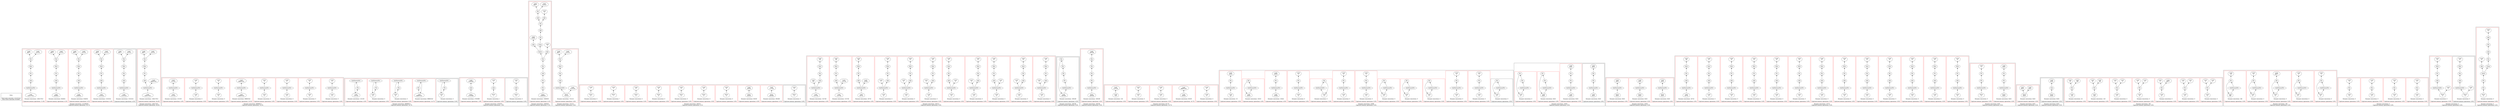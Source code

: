 strict digraph {
rankdir=BT
subgraph {
Stats [shape=plaintext]
cluster=true
label="Total loads executed: 522107415\nTotal stores executed: 8318607"
}
subgraph {
subgraph {
"0_0_366" [label="Phi"]
"0_0_360" [label="Load\n48477"]
"0_0_366" -> "0_0_360"
"0_0_401" [label="Add"]
"0_0_400" [label="Phi"]
"0_0_401" -> "0_0_400"
"0_0_402" [label="GetElementPtr"]
"0_0_402" -> "0_0_401"
{
rank=min
"0_0_403" [label="Load\n1555554"]
}
"0_0_403" -> "0_0_402"
"0_0_370" [label="SExt"]
"0_0_400" -> "0_0_370"
"0_0_523" [label="Load\n222222"]
"0_0_366" -> "0_0_523"
"0_0_370" -> "0_0_366"
cluster=true
label="Dynamic executions: 1555554\n\nCaptured memory operations: 0.3%"
}
subgraph {
{
rank=min
"0_1_405" [label="Load\n1555554"]
}
"0_1_404" [label="GetElementPtr"]
"0_1_405" -> "0_1_404"
"0_1_401" [label="Add"]
"0_1_404" -> "0_1_401"
"0_1_366" [label="Phi"]
"0_1_360" [label="Load\n48477"]
"0_1_366" -> "0_1_360"
"0_1_400" [label="Phi"]
"0_1_401" -> "0_1_400"
"0_1_370" [label="SExt"]
"0_1_400" -> "0_1_370"
"0_1_523" [label="Load\n222222"]
"0_1_366" -> "0_1_523"
"0_1_370" -> "0_1_366"
cluster=true
label="Dynamic executions: 1555554\n\nCaptured memory operations: 0.3%"
color=red
}
subgraph {
"0_2_366" [label="Phi"]
"0_2_360" [label="Load\n48477"]
"0_2_366" -> "0_2_360"
"0_2_418" [label="GetElementPtr"]
"0_2_417" [label="Add"]
"0_2_418" -> "0_2_417"
"0_2_414" [label="Phi"]
"0_2_417" -> "0_2_414"
"0_2_370" [label="SExt"]
"0_2_414" -> "0_2_370"
{
rank=min
"0_2_419" [label="Load\n834834"]
}
"0_2_419" -> "0_2_418"
"0_2_523" [label="Load\n222222"]
"0_2_366" -> "0_2_523"
"0_2_370" -> "0_2_366"
cluster=true
label="Dynamic executions: 834834\n\nCaptured memory operations: 0.2%"
color=red
}
subgraph {
"0_3_366" [label="Phi"]
"0_3_360" [label="Load\n48477"]
"0_3_366" -> "0_3_360"
"0_3_420" [label="GetElementPtr"]
"0_3_417" [label="Add"]
"0_3_420" -> "0_3_417"
"0_3_414" [label="Phi"]
"0_3_417" -> "0_3_414"
"0_3_370" [label="SExt"]
"0_3_414" -> "0_3_370"
{
rank=min
"0_3_421" [label="Load\n834834"]
}
"0_3_421" -> "0_3_420"
"0_3_523" [label="Load\n222222"]
"0_3_366" -> "0_3_523"
"0_3_370" -> "0_3_366"
cluster=true
label="Dynamic executions: 834834\n\nCaptured memory operations: 0.2%"
color=red
}
subgraph {
"0_4_460" [label="Add"]
"0_4_457" [label="Phi"]
"0_4_460" -> "0_4_457"
{
rank=min
"0_4_464" [label="Load\n146527621"]
}
"0_4_463" [label="GetElementPtr"]
"0_4_464" -> "0_4_463"
"0_4_366" [label="Phi"]
"0_4_360" [label="Load\n48477"]
"0_4_366" -> "0_4_360"
"0_4_463" -> "0_4_460"
"0_4_523" [label="Load\n222222"]
"0_4_366" -> "0_4_523"
"0_4_370" [label="SExt"]
"0_4_457" -> "0_4_370"
"0_4_370" -> "0_4_366"
cluster=true
label="Dynamic executions: 146527621\n\nCaptured memory operations: 27.6%"
color=red
}
cluster=true
label="Dynamic executions: 151308397\nCaptured memory operations: 28.7%"
}
subgraph {
subgraph {
"1_0_460" [label="Add"]
"1_0_457" [label="Phi"]
"1_0_460" -> "1_0_457"
"1_0_461" [label="GetElementPtr"]
"1_0_455" [label="Load\n88863542"]
"1_0_461" -> "1_0_455"
"1_0_366" [label="Phi"]
"1_0_360" [label="Load\n48477"]
"1_0_366" -> "1_0_360"
{
rank=min
"1_0_462" [label="Load\n146527621"]
}
"1_0_462" -> "1_0_461"
"1_0_461" -> "1_0_460"
"1_0_523" [label="Load\n222222"]
"1_0_366" -> "1_0_523"
"1_0_370" [label="SExt"]
"1_0_457" -> "1_0_370"
"1_0_370" -> "1_0_366"
cluster=true
label="Dynamic executions: 146527621\n\nCaptured memory operations: 44.4%"
color=red
}
cluster=true
label="Dynamic executions: 146527621\nCaptured memory operations: 44.4%"
}
subgraph {
subgraph {
"2_0_131" [label="GetElementPtr"]
"2_0_130" [label="Load\n0"]
"2_0_131" -> "2_0_130"
{
rank=min
"2_0_132" [label="Load\n0"]
}
"2_0_132" -> "2_0_131"
cluster=true
label="Dynamic executions: 0\n\nCaptured memory operations: 0.0%"
color=red
}
subgraph {
{
rank=min
"2_1_207" [label="Load\n0"]
}
"2_1_206" [label="GetElementPtr"]
"2_1_207" -> "2_1_206"
"2_1_198" [label="Load\n0"]
"2_1_206" -> "2_1_198"
cluster=true
label="Dynamic executions: 0\n\nCaptured memory operations: 0.0%"
color=red
}
subgraph {
{
rank=min
"2_2_238" [label="Load\n0"]
}
"2_2_237" [label="GetElementPtr"]
"2_2_238" -> "2_2_237"
"2_2_231" [label="Load\n0"]
"2_2_237" -> "2_2_231"
cluster=true
label="Dynamic executions: 0\n\nCaptured memory operations: 0.0%"
color=red
}
subgraph {
"2_3_267" [label="GetElementPtr"]
"2_3_259" [label="Load\n0"]
"2_3_267" -> "2_3_259"
{
rank=min
"2_3_268" [label="Load\n0"]
}
"2_3_268" -> "2_3_267"
cluster=true
label="Dynamic executions: 0\n\nCaptured memory operations: 0.0%"
color=red
}
subgraph {
"2_4_454" [label="GetElementPtr"]
"2_4_453" [label="Load\n88863542"]
"2_4_454" -> "2_4_453"
{
rank=min
"2_4_455" [label="Load\n88863542"]
}
"2_4_455" -> "2_4_454"
cluster=true
label="Dynamic executions: 88863542\n\nCaptured memory operations: 33.5%"
color=red
}
subgraph {
{
rank=min
"2_5_810" [label="Load\n0"]
}
"2_5_809" [label="GetElementPtr"]
"2_5_810" -> "2_5_809"
"2_5_808" [label="Load\n0"]
"2_5_809" -> "2_5_808"
cluster=true
label="Dynamic executions: 0\n\nCaptured memory operations: 0.0%"
color=red
}
subgraph {
"2_6_873" [label="GetElementPtr"]
"2_6_872" [label="Load\n0"]
"2_6_873" -> "2_6_872"
{
rank=min
"2_6_874" [label="Load\n0"]
}
"2_6_874" -> "2_6_873"
cluster=true
label="Dynamic executions: 0\n\nCaptured memory operations: 0.0%"
color=red
}
subgraph {
"2_7_1034" [label="GetElementPtr"]
"2_7_1033" [label="Load\n123130"]
"2_7_1034" -> "2_7_1033"
{
rank=min
"2_7_1035" [label="Load\n123130"]
}
"2_7_1035" -> "2_7_1034"
cluster=true
label="Dynamic executions: 123130\n\nCaptured memory operations: 0.0%"
color=red
}
cluster=true
label="Dynamic executions: 88986672\nCaptured memory operations: 33.5%"
}
subgraph {
subgraph {
"3_0_129" [label="Phi"]
"3_0_148" [label="GetElementPtr"]
"3_0_129" -> "3_0_148"
{
rank=min
"3_0_130" [label="Load\n0"]
}
"3_0_148" -> "3_0_130"
"3_0_130" -> "3_0_129"
cluster=true
label="Dynamic executions: 0\n\nCaptured memory operations: 0.0%"
}
subgraph {
{
rank=min
"3_1_453" [label="Load\n88863542"]
}
"3_1_452" [label="Phi"]
"3_1_453" -> "3_1_452"
"3_1_471" [label="GetElementPtr"]
"3_1_471" -> "3_1_453"
"3_1_452" -> "3_1_471"
cluster=true
label="Dynamic executions: 88863542\n\nCaptured memory operations: 16.7%"
color=red
}
subgraph {
"3_2_826" [label="GetElementPtr"]
{
rank=min
"3_2_808" [label="Load\n0"]
}
"3_2_826" -> "3_2_808"
"3_2_807" [label="Phi"]
"3_2_807" -> "3_2_826"
"3_2_808" -> "3_2_807"
cluster=true
label="Dynamic executions: 0\n\nCaptured memory operations: 0.0%"
color=red
}
subgraph {
"3_3_871" [label="Phi"]
"3_3_890" [label="GetElementPtr"]
"3_3_871" -> "3_3_890"
{
rank=min
"3_3_872" [label="Load\n0"]
}
"3_3_872" -> "3_3_871"
"3_3_890" -> "3_3_872"
cluster=true
label="Dynamic executions: 0\n\nCaptured memory operations: 0.0%"
color=red
}
subgraph {
"3_4_1032" [label="Phi"]
"3_4_1051" [label="GetElementPtr"]
"3_4_1032" -> "3_4_1051"
{
rank=min
"3_4_1033" [label="Load\n123130"]
}
"3_4_1033" -> "3_4_1032"
"3_4_1051" -> "3_4_1033"
cluster=true
label="Dynamic executions: 123130\n\nCaptured memory operations: 0.0%"
color=red
}
cluster=true
label="Dynamic executions: 88986672\nCaptured memory operations: 16.7%"
}
subgraph {
subgraph {
{
rank=min
"4_0_33" [label="Store\n0"]
}
"4_0_32" [label="Add"]
"4_0_33" -> "4_0_32"
"4_0_25" [label="Load\n0"]
"4_0_32" -> "4_0_25"
cluster=true
label="Dynamic executions: 0\n\nCaptured memory operations: 0.0%"
}
subgraph {
{
rank=min
"4_1_559" [label="Store\n1"]
}
"4_1_558" [label="Add"]
"4_1_559" -> "4_1_558"
"4_1_557" [label="Load\n1"]
"4_1_558" -> "4_1_557"
cluster=true
label="Dynamic executions: 1\n\nCaptured memory operations: 0.0%"
color=red
}
subgraph {
{
rank=min
"4_2_578" [label="Store\n4782969"]
}
"4_2_577" [label="Add"]
"4_2_578" -> "4_2_577"
"4_2_570" [label="Load\n5380840"]
"4_2_577" -> "4_2_570"
cluster=true
label="Dynamic executions: 4782969\n\nCaptured memory operations: 1.9%"
color=red
}
cluster=true
label="Dynamic executions: 4782970\nCaptured memory operations: 1.9%"
}
subgraph {
subgraph {
"5_0_518" [label="Phi"]
"5_0_516" [label="Add"]
"5_0_518" -> "5_0_516"
"5_0_519" [label="Phi"]
"5_0_515" [label="Select"]
"5_0_519" -> "5_0_515"
"5_0_514" [label="Add"]
"5_0_515" -> "5_0_514"
"5_0_366" [label="Phi"]
"5_0_360" [label="Load\n48477"]
"5_0_366" -> "5_0_360"
"5_0_373" [label="ICmp"]
"5_0_369" [label="Phi"]
"5_0_373" -> "5_0_369"
"5_0_359" [label="Phi"]
"5_0_528" [label="Add"]
"5_0_359" -> "5_0_528"
"5_0_485" [label="Add"]
"5_0_519" -> "5_0_485"
"5_0_368" [label="Phi"]
"5_0_368" -> "5_0_359"
"5_0_526" [label="Phi"]
"5_0_528" -> "5_0_526"
{
rank=min
"5_0_394" [label="Store\n1060059"]
}
"5_0_394" -> "5_0_368"
"5_0_526" -> "5_0_519"
"5_0_483" [label="Add"]
"5_0_482" [label="Load\n0"]
"5_0_483" -> "5_0_482"
"5_0_516" -> "5_0_366"
"5_0_522" [label="Add"]
"5_0_369" -> "5_0_522"
"5_0_515" -> "5_0_373"
"5_0_518" -> "5_0_483"
"5_0_523" [label="Load\n222222"]
"5_0_366" -> "5_0_523"
"5_0_522" -> "5_0_518"
"5_0_513" [label="Load\n42042"]
"5_0_514" -> "5_0_513"
"5_0_484" [label="Load\n0"]
"5_0_485" -> "5_0_484"
cluster=true
label="Dynamic executions: 1060059\n\nCaptured memory operations: 0.2%"
color=red
}
cluster=true
label="Dynamic executions: 1060059\nCaptured memory operations: 0.2%"
}
subgraph {
subgraph {
{
rank=min
"6_0_408" [label="Store\n725152"]
}
"6_0_402" [label="GetElementPtr"]
"6_0_408" -> "6_0_402"
"6_0_405" [label="Load\n1555554"]
"6_0_408" -> "6_0_405"
"6_0_366" [label="Phi"]
"6_0_360" [label="Load\n48477"]
"6_0_366" -> "6_0_360"
"6_0_401" [label="Add"]
"6_0_400" [label="Phi"]
"6_0_401" -> "6_0_400"
"6_0_402" -> "6_0_401"
"6_0_370" [label="SExt"]
"6_0_400" -> "6_0_370"
"6_0_523" [label="Load\n222222"]
"6_0_366" -> "6_0_523"
"6_0_370" -> "6_0_366"
cluster=true
label="Dynamic executions: 725152\n\nCaptured memory operations: 0.4%"
color=red
}
cluster=true
label="Dynamic executions: 725152\nCaptured memory operations: 0.4%"
}
subgraph {
subgraph {
{
rank=min
"7_0_340" [label="Store\n0"]
}
"7_0_327" [label="Load\n0"]
"7_0_340" -> "7_0_327"
cluster=true
label="Dynamic executions: 0\n\nCaptured memory operations: 0.0%"
}
subgraph {
{
rank=min
"7_1_388" [label="Store\n495495"]
}
"7_1_375" [label="Load\n173745"]
"7_1_388" -> "7_1_375"
cluster=true
label="Dynamic executions: 495495\n\nCaptured memory operations: 0.1%"
color=red
}
subgraph {
{
rank=min
"7_2_474" [label="Store\n65029"]
}
"7_2_473" [label="Load\n65029"]
"7_2_474" -> "7_2_473"
cluster=true
label="Dynamic executions: 65029\n\nCaptured memory operations: 0.0%"
color=red
}
subgraph {
{
rank=min
"7_3_667" [label="Store\n0"]
}
"7_3_648" [label="Load\n0"]
"7_3_667" -> "7_3_648"
cluster=true
label="Dynamic executions: 0\n\nCaptured memory operations: 0.0%"
color=red
}
subgraph {
{
rank=min
"7_4_673" [label="Store\n0"]
}
"7_4_648" [label="Load\n0"]
"7_4_673" -> "7_4_648"
cluster=true
label="Dynamic executions: 0\n\nCaptured memory operations: 0.0%"
color=red
}
subgraph {
{
rank=min
"7_5_726" [label="Store\n0"]
}
"7_5_688" [label="Load\n0"]
"7_5_726" -> "7_5_688"
cluster=true
label="Dynamic executions: 0\n\nCaptured memory operations: 0.0%"
color=red
}
subgraph {
{
rank=min
"7_6_793" [label="Store\n0"]
}
"7_6_791" [label="Load\n0"]
"7_6_793" -> "7_6_791"
cluster=true
label="Dynamic executions: 0\n\nCaptured memory operations: 0.0%"
color=red
}
subgraph {
{
rank=min
"7_7_952" [label="Store\n0"]
}
"7_7_946" [label="Load\n0"]
"7_7_952" -> "7_7_946"
cluster=true
label="Dynamic executions: 0\n\nCaptured memory operations: 0.0%"
color=red
}
subgraph {
{
rank=min
"7_8_982" [label="Store\n7"]
}
"7_8_963" [label="Load\n1"]
"7_8_982" -> "7_8_963"
cluster=true
label="Dynamic executions: 7\n\nCaptured memory operations: 0.0%"
color=red
}
subgraph {
{
rank=min
"7_9_988" [label="Store\n0"]
}
"7_9_963" [label="Load\n1"]
"7_9_988" -> "7_9_963"
cluster=true
label="Dynamic executions: 0\n\nCaptured memory operations: 0.0%"
color=red
}
cluster=true
label="Dynamic executions: 560531\nCaptured memory operations: 0.1%"
}
subgraph {
subgraph {
"8_0_138" [label="GetElementPtr"]
"8_0_132" [label="Load\n0"]
"8_0_138" -> "8_0_132"
"8_0_134" [label="Phi"]
"8_0_127" [label="SExt"]
"8_0_134" -> "8_0_127"
"8_0_137" [label="Add"]
"8_0_137" -> "8_0_134"
"8_0_138" -> "8_0_137"
{
rank=min
"8_0_139" [label="Load\n0"]
}
"8_0_139" -> "8_0_138"
"8_0_126" [label="Load\n0"]
"8_0_127" -> "8_0_126"
cluster=true
label="Dynamic executions: 0\n\nCaptured memory operations: 0.0%"
color=red
}
subgraph {
"8_1_295" [label="SExt"]
"8_1_294" [label="Load\n0"]
"8_1_295" -> "8_1_294"
"8_1_308" [label="GetElementPtr"]
"8_1_302" [label="Load\n0"]
"8_1_308" -> "8_1_302"
{
rank=min
"8_1_309" [label="Load\n0"]
}
"8_1_309" -> "8_1_308"
"8_1_304" [label="Phi"]
"8_1_304" -> "8_1_295"
"8_1_307" [label="Add"]
"8_1_307" -> "8_1_304"
"8_1_308" -> "8_1_307"
cluster=true
label="Dynamic executions: 0\n\nCaptured memory operations: 0.0%"
color=red
}
subgraph {
"8_2_500" [label="GetElementPtr"]
"8_2_499" [label="Add"]
"8_2_500" -> "8_2_499"
"8_2_496" [label="Phi"]
"8_2_487" [label="SExt"]
"8_2_496" -> "8_2_487"
"8_2_494" [label="Load\n0"]
"8_2_500" -> "8_2_494"
"8_2_499" -> "8_2_496"
"8_2_482" [label="Load\n0"]
"8_2_487" -> "8_2_482"
{
rank=min
"8_2_501" [label="Load\n0"]
}
"8_2_501" -> "8_2_500"
cluster=true
label="Dynamic executions: 0\n\nCaptured memory operations: 0.0%"
color=red
}
subgraph {
"8_3_816" [label="GetElementPtr"]
"8_3_810" [label="Load\n0"]
"8_3_816" -> "8_3_810"
"8_3_815" [label="Add"]
"8_3_816" -> "8_3_815"
"8_3_812" [label="Phi"]
"8_3_815" -> "8_3_812"
"8_3_798" [label="SExt"]
"8_3_812" -> "8_3_798"
{
rank=min
"8_3_817" [label="Load\n0"]
}
"8_3_817" -> "8_3_816"
"8_3_797" [label="Load\n0"]
"8_3_798" -> "8_3_797"
cluster=true
label="Dynamic executions: 0\n\nCaptured memory operations: 0.0%"
color=red
}
subgraph {
{
rank=min
"8_4_819" [label="Load\n0"]
}
"8_4_818" [label="GetElementPtr"]
"8_4_819" -> "8_4_818"
"8_4_815" [label="Add"]
"8_4_812" [label="Phi"]
"8_4_815" -> "8_4_812"
"8_4_798" [label="SExt"]
"8_4_812" -> "8_4_798"
"8_4_818" -> "8_4_815"
"8_4_797" [label="Load\n0"]
"8_4_798" -> "8_4_797"
"8_4_805" [label="Load\n0"]
"8_4_818" -> "8_4_805"
cluster=true
label="Dynamic executions: 0\n\nCaptured memory operations: 0.0%"
color=red
}
subgraph {
"8_5_880" [label="GetElementPtr"]
"8_5_874" [label="Load\n0"]
"8_5_880" -> "8_5_874"
"8_5_862" [label="SExt"]
"8_5_861" [label="Load\n0"]
"8_5_862" -> "8_5_861"
{
rank=min
"8_5_881" [label="Load\n0"]
}
"8_5_881" -> "8_5_880"
"8_5_879" [label="Add"]
"8_5_880" -> "8_5_879"
"8_5_876" [label="Phi"]
"8_5_876" -> "8_5_862"
"8_5_879" -> "8_5_876"
cluster=true
label="Dynamic executions: 0\n\nCaptured memory operations: 0.0%"
color=red
}
subgraph {
"8_6_882" [label="GetElementPtr"]
"8_6_869" [label="Load\n0"]
"8_6_882" -> "8_6_869"
{
rank=min
"8_6_883" [label="Load\n0"]
}
"8_6_883" -> "8_6_882"
"8_6_879" [label="Add"]
"8_6_882" -> "8_6_879"
"8_6_862" [label="SExt"]
"8_6_861" [label="Load\n0"]
"8_6_862" -> "8_6_861"
"8_6_876" [label="Phi"]
"8_6_876" -> "8_6_862"
"8_6_879" -> "8_6_876"
cluster=true
label="Dynamic executions: 0\n\nCaptured memory operations: 0.0%"
color=red
}
subgraph {
"8_7_924" [label="GetElementPtr"]
"8_7_918" [label="Load\n0"]
"8_7_924" -> "8_7_918"
{
rank=min
"8_7_925" [label="Load\n0"]
}
"8_7_925" -> "8_7_924"
"8_7_923" [label="Add"]
"8_7_920" [label="Phi"]
"8_7_923" -> "8_7_920"
"8_7_914" [label="SExt"]
"8_7_920" -> "8_7_914"
"8_7_913" [label="Load\n0"]
"8_7_914" -> "8_7_913"
"8_7_924" -> "8_7_923"
cluster=true
label="Dynamic executions: 0\n\nCaptured memory operations: 0.0%"
color=red
}
subgraph {
"8_8_1007" [label="GetElementPtr"]
"8_8_1006" [label="Add"]
"8_8_1007" -> "8_8_1006"
"8_8_1003" [label="Phi"]
"8_8_997" [label="SExt"]
"8_8_1003" -> "8_8_997"
{
rank=min
"8_8_1008" [label="Load\n18732"]
}
"8_8_1008" -> "8_8_1007"
"8_8_996" [label="Load\n19"]
"8_8_997" -> "8_8_996"
"8_8_1001" [label="Load\n16344"]
"8_8_1007" -> "8_8_1001"
"8_8_1006" -> "8_8_1003"
cluster=true
label="Dynamic executions: 18732\n\nCaptured memory operations: 0.0%"
color=red
}
subgraph {
"8_9_1041" [label="GetElementPtr"]
"8_9_1040" [label="Add"]
"8_9_1041" -> "8_9_1040"
"8_9_1037" [label="Phi"]
"8_9_997" [label="SExt"]
"8_9_1037" -> "8_9_997"
"8_9_1040" -> "8_9_1037"
"8_9_996" [label="Load\n19"]
"8_9_997" -> "8_9_996"
"8_9_1035" [label="Load\n123130"]
"8_9_1041" -> "8_9_1035"
{
rank=min
"8_9_1042" [label="Load\n155740"]
}
"8_9_1042" -> "8_9_1041"
cluster=true
label="Dynamic executions: 155740\n\nCaptured memory operations: 0.0%"
color=red
}
subgraph {
{
rank=min
"8_10_1044" [label="Load\n155740"]
}
"8_10_1043" [label="GetElementPtr"]
"8_10_1044" -> "8_10_1043"
"8_10_1030" [label="Load\n150"]
"8_10_1043" -> "8_10_1030"
"8_10_1037" [label="Phi"]
"8_10_997" [label="SExt"]
"8_10_1037" -> "8_10_997"
"8_10_1040" [label="Add"]
"8_10_1040" -> "8_10_1037"
"8_10_996" [label="Load\n19"]
"8_10_997" -> "8_10_996"
"8_10_1043" -> "8_10_1040"
cluster=true
label="Dynamic executions: 155740\n\nCaptured memory operations: 0.0%"
color=red
}
cluster=true
label="Dynamic executions: 330212\nCaptured memory operations: 0.0%"
}
subgraph {
subgraph {
"9_0_367" [label="Phi"]
"9_0_358" [label="Phi"]
"9_0_367" -> "9_0_358"
"9_0_520" [label="Phi"]
{
rank=min
"9_0_448" [label="Load\n180180"]
}
"9_0_520" -> "9_0_448"
"9_0_527" [label="Phi"]
"9_0_527" -> "9_0_520"
"9_0_430" [label="GetElementPtr"]
"9_0_430" -> "9_0_367"
"9_0_448" -> "9_0_430"
"9_0_358" -> "9_0_527"
cluster=true
label="Dynamic executions: 180180\n\nCaptured memory operations: 0.0%"
}
cluster=true
label="Dynamic executions: 180180\nCaptured memory operations: 0.0%"
}
subgraph {
subgraph {
"10_0_367" [label="Phi"]
"10_0_358" [label="Phi"]
"10_0_367" -> "10_0_358"
"10_0_520" [label="Phi"]
"10_0_448" [label="Load\n180180"]
"10_0_520" -> "10_0_448"
"10_0_527" [label="Phi"]
"10_0_527" -> "10_0_520"
{
rank=min
"10_0_431" [label="Store\n180180"]
}
"10_0_430" [label="GetElementPtr"]
"10_0_431" -> "10_0_430"
"10_0_430" -> "10_0_367"
"10_0_358" -> "10_0_527"
cluster=true
label="Dynamic executions: 180180\n\nCaptured memory operations: 0.0%"
color=red
}
cluster=true
label="Dynamic executions: 180180\nCaptured memory operations: 0.0%"
}
subgraph {
subgraph {
{
rank=min
"11_0_150" [label="Load\n0"]
}
"11_0_130" [label="Load\n0"]
"11_0_150" -> "11_0_130"
cluster=true
label="Dynamic executions: 0\n\nCaptured memory operations: 0.0%"
color=red
}
subgraph {
{
rank=min
"11_1_473" [label="Load\n65029"]
}
"11_1_453" [label="Load\n88863542"]
"11_1_473" -> "11_1_453"
cluster=true
label="Dynamic executions: 65029\n\nCaptured memory operations: 16.7%"
color=red
}
subgraph {
{
rank=min
"11_2_828" [label="Load\n0"]
}
"11_2_808" [label="Load\n0"]
"11_2_828" -> "11_2_808"
cluster=true
label="Dynamic executions: 0\n\nCaptured memory operations: 0.0%"
color=red
}
subgraph {
{
rank=min
"11_3_892" [label="Load\n0"]
}
"11_3_872" [label="Load\n0"]
"11_3_892" -> "11_3_872"
cluster=true
label="Dynamic executions: 0\n\nCaptured memory operations: 0.0%"
color=red
}
subgraph {
{
rank=min
"11_4_1053" [label="Load\n150"]
}
"11_4_1033" [label="Load\n123130"]
"11_4_1053" -> "11_4_1033"
cluster=true
label="Dynamic executions: 150\n\nCaptured memory operations: 0.0%"
color=red
}
cluster=true
label="Dynamic executions: 65179\nCaptured memory operations: 16.7%"
}
subgraph {
subgraph {
"12_0_197" [label="Phi"]
{
rank=min
"12_0_222" [label="Load\n0"]
}
"12_0_197" -> "12_0_222"
"12_0_221" [label="GetElementPtr"]
"12_0_222" -> "12_0_221"
"12_0_221" -> "12_0_197"
cluster=true
label="Dynamic executions: 0\n\nCaptured memory operations: 0.0%"
}
subgraph {
"12_1_228" [label="Phi"]
"12_1_287" [label="Load\n0"]
"12_1_228" -> "12_1_287"
{
rank=min
"12_1_231" [label="Load\n0"]
}
"12_1_230" [label="GetElementPtr"]
"12_1_231" -> "12_1_230"
"12_1_230" -> "12_1_228"
cluster=true
label="Dynamic executions: 0\n\nCaptured memory operations: 0.0%"
color=red
}
subgraph {
"12_2_228" [label="Phi"]
"12_2_287" [label="Load\n0"]
"12_2_228" -> "12_2_287"
{
rank=min
"12_2_255" [label="Load\n0"]
}
"12_2_254" [label="GetElementPtr"]
"12_2_255" -> "12_2_254"
"12_2_254" -> "12_2_228"
cluster=true
label="Dynamic executions: 0\n\nCaptured memory operations: 0.0%"
color=red
}
subgraph {
"12_3_228" [label="Phi"]
{
rank=min
"12_3_287" [label="Load\n0"]
}
"12_3_228" -> "12_3_287"
"12_3_286" [label="GetElementPtr"]
"12_3_286" -> "12_3_228"
"12_3_287" -> "12_3_286"
cluster=true
label="Dynamic executions: 0\n\nCaptured memory operations: 0.0%"
color=red
}
subgraph {
"12_4_801" [label="GetElementPtr"]
"12_4_800" [label="Phi"]
"12_4_801" -> "12_4_800"
{
rank=min
"12_4_802" [label="Load\n0"]
}
"12_4_802" -> "12_4_801"
"12_4_800" -> "12_4_802"
cluster=true
label="Dynamic executions: 0\n\nCaptured memory operations: 0.0%"
color=red
}
subgraph {
"12_5_853" [label="GetElementPtr"]
"12_5_852" [label="Phi"]
"12_5_853" -> "12_5_852"
{
rank=min
"12_5_854" [label="Load\n0"]
}
"12_5_854" -> "12_5_853"
"12_5_852" -> "12_5_854"
cluster=true
label="Dynamic executions: 0\n\nCaptured memory operations: 0.0%"
color=red
}
subgraph {
{
rank=min
"12_6_858" [label="Load\n0"]
}
"12_6_857" [label="GetElementPtr"]
"12_6_858" -> "12_6_857"
"12_6_852" [label="Phi"]
"12_6_857" -> "12_6_852"
"12_6_854" [label="Load\n0"]
"12_6_852" -> "12_6_854"
cluster=true
label="Dynamic executions: 0\n\nCaptured memory operations: 0.0%"
color=red
}
subgraph {
"12_7_916" [label="Phi"]
"12_7_936" [label="Load\n0"]
"12_7_916" -> "12_7_936"
"12_7_917" [label="GetElementPtr"]
"12_7_917" -> "12_7_916"
{
rank=min
"12_7_918" [label="Load\n0"]
}
"12_7_918" -> "12_7_917"
cluster=true
label="Dynamic executions: 0\n\nCaptured memory operations: 0.0%"
color=red
}
subgraph {
{
rank=min
"12_8_936" [label="Load\n0"]
}
"12_8_935" [label="GetElementPtr"]
"12_8_936" -> "12_8_935"
"12_8_916" [label="Phi"]
"12_8_916" -> "12_8_936"
"12_8_935" -> "12_8_916"
cluster=true
label="Dynamic executions: 0\n\nCaptured memory operations: 0.0%"
color=red
}
subgraph {
"12_9_938" [label="GetElementPtr"]
"12_9_916" [label="Phi"]
"12_9_938" -> "12_9_916"
"12_9_936" [label="Load\n0"]
"12_9_916" -> "12_9_936"
{
rank=min
"12_9_939" [label="Load\n0"]
}
"12_9_939" -> "12_9_938"
cluster=true
label="Dynamic executions: 0\n\nCaptured memory operations: 0.0%"
color=red
}
subgraph {
"12_10_1000" [label="GetElementPtr"]
"12_10_999" [label="Phi"]
"12_10_1000" -> "12_10_999"
"12_10_1019" [label="Load\n16325"]
"12_10_999" -> "12_10_1019"
{
rank=min
"12_10_1001" [label="Load\n16344"]
}
"12_10_1001" -> "12_10_1000"
cluster=true
label="Dynamic executions: 16344\n\nCaptured memory operations: 0.0%"
color=red
}
subgraph {
"12_11_1018" [label="GetElementPtr"]
"12_11_999" [label="Phi"]
"12_11_1018" -> "12_11_999"
{
rank=min
"12_11_1019" [label="Load\n16325"]
}
"12_11_999" -> "12_11_1019"
"12_11_1019" -> "12_11_1018"
cluster=true
label="Dynamic executions: 16325\n\nCaptured memory operations: 0.0%"
color=red
}
subgraph {
"12_12_1021" [label="GetElementPtr"]
"12_12_999" [label="Phi"]
"12_12_1021" -> "12_12_999"
"12_12_1019" [label="Load\n16325"]
"12_12_999" -> "12_12_1019"
{
rank=min
"12_12_1022" [label="Load\n19"]
}
"12_12_1022" -> "12_12_1021"
cluster=true
label="Dynamic executions: 19\n\nCaptured memory operations: 0.0%"
color=red
}
cluster=true
label="Dynamic executions: 32688\nCaptured memory operations: 0.0%"
}
subgraph {
subgraph {
"13_0_610" [label="GetElementPtr"]
"13_0_562" [label="Phi"]
"13_0_610" -> "13_0_562"
"13_0_678" [label="Phi"]
"13_0_643" [label="Load\n6435"]
"13_0_678" -> "13_0_643"
{
rank=min
"13_0_632" [label="Load\n6435"]
}
"13_0_632" -> "13_0_610"
"13_0_562" -> "13_0_678"
cluster=true
label="Dynamic executions: 6435\n\nCaptured memory operations: 0.0%"
}
subgraph {
"13_1_610" [label="GetElementPtr"]
"13_1_562" [label="Phi"]
"13_1_610" -> "13_1_562"
"13_1_678" [label="Phi"]
"13_1_643" [label="Load\n6435"]
"13_1_678" -> "13_1_643"
{
rank=min
"13_1_636" [label="Load\n6435"]
}
"13_1_636" -> "13_1_610"
"13_1_562" -> "13_1_678"
cluster=true
label="Dynamic executions: 6435\n\nCaptured memory operations: 0.0%"
color=red
}
subgraph {
"13_2_610" [label="GetElementPtr"]
"13_2_562" [label="Phi"]
"13_2_610" -> "13_2_562"
"13_2_678" [label="Phi"]
{
rank=min
"13_2_643" [label="Load\n6435"]
}
"13_2_678" -> "13_2_643"
"13_2_643" -> "13_2_610"
"13_2_562" -> "13_2_678"
cluster=true
label="Dynamic executions: 6435\n\nCaptured memory operations: 0.0%"
color=red
}
subgraph {
"13_3_781" [label="Phi"]
{
rank=min
"13_3_775" [label="Load\n0"]
}
"13_3_781" -> "13_3_775"
"13_3_766" [label="GetElementPtr"]
"13_3_709" [label="Phi"]
"13_3_766" -> "13_3_709"
"13_3_775" -> "13_3_766"
"13_3_709" -> "13_3_781"
cluster=true
label="Dynamic executions: 0\n\nCaptured memory operations: 0.0%"
color=red
}
cluster=true
label="Dynamic executions: 19305\nCaptured memory operations: 0.0%"
}
subgraph {
subgraph {
"14_0_633" [label="GetElementPtr"]
"14_0_632" [label="Load\n6435"]
"14_0_633" -> "14_0_632"
{
rank=min
"14_0_634" [label="Store\n6435"]
}
"14_0_634" -> "14_0_633"
cluster=true
label="Dynamic executions: 6435\n\nCaptured memory operations: 0.0%"
color=red
}
subgraph {
"14_1_637" [label="GetElementPtr"]
"14_1_636" [label="Load\n6435"]
"14_1_637" -> "14_1_636"
{
rank=min
"14_1_638" [label="Store\n6435"]
}
"14_1_638" -> "14_1_637"
cluster=true
label="Dynamic executions: 6435\n\nCaptured memory operations: 0.0%"
color=red
}
subgraph {
"14_2_641" [label="GetElementPtr"]
"14_2_636" [label="Load\n6435"]
"14_2_641" -> "14_2_636"
{
rank=min
"14_2_642" [label="Store\n6435"]
}
"14_2_642" -> "14_2_641"
cluster=true
label="Dynamic executions: 6435\n\nCaptured memory operations: 0.0%"
color=red
}
cluster=true
label="Dynamic executions: 19305\nCaptured memory operations: 0.0%"
}
subgraph {
subgraph {
"15_0_51" [label="GetElementPtr"]
"15_0_50" [label="Add"]
"15_0_51" -> "15_0_50"
"15_0_49" [label="Phi"]
"15_0_47" [label="SExt"]
"15_0_49" -> "15_0_47"
"15_0_50" -> "15_0_49"
"15_0_44" [label="Load\n0"]
"15_0_47" -> "15_0_44"
{
rank=min
"15_0_52" [label="Load\n0"]
}
"15_0_52" -> "15_0_51"
cluster=true
label="Dynamic executions: 0\n\nCaptured memory operations: 0.0%"
color=red
}
subgraph {
{
rank=min
"15_1_54" [label="Load\n0"]
}
"15_1_53" [label="GetElementPtr"]
"15_1_54" -> "15_1_53"
"15_1_49" [label="Phi"]
"15_1_47" [label="SExt"]
"15_1_49" -> "15_1_47"
"15_1_50" [label="Add"]
"15_1_50" -> "15_1_49"
"15_1_44" [label="Load\n0"]
"15_1_47" -> "15_1_44"
"15_1_53" -> "15_1_50"
cluster=true
label="Dynamic executions: 0\n\nCaptured memory operations: 0.0%"
color=red
}
subgraph {
"15_2_69" [label="Add"]
"15_2_66" [label="Phi"]
"15_2_69" -> "15_2_66"
{
rank=min
"15_2_71" [label="Load\n0"]
}
"15_2_70" [label="GetElementPtr"]
"15_2_71" -> "15_2_70"
"15_2_64" [label="SExt"]
"15_2_66" -> "15_2_64"
"15_2_70" -> "15_2_69"
"15_2_63" [label="Load\n0"]
"15_2_64" -> "15_2_63"
cluster=true
label="Dynamic executions: 0\n\nCaptured memory operations: 0.0%"
color=red
}
subgraph {
"15_3_69" [label="Add"]
"15_3_66" [label="Phi"]
"15_3_69" -> "15_3_66"
"15_3_64" [label="SExt"]
"15_3_66" -> "15_3_64"
"15_3_72" [label="GetElementPtr"]
"15_3_72" -> "15_3_69"
{
rank=min
"15_3_73" [label="Load\n0"]
}
"15_3_73" -> "15_3_72"
"15_3_63" [label="Load\n0"]
"15_3_64" -> "15_3_63"
cluster=true
label="Dynamic executions: 0\n\nCaptured memory operations: 0.0%"
color=red
}
subgraph {
"15_4_134" [label="Phi"]
"15_4_127" [label="SExt"]
"15_4_134" -> "15_4_127"
"15_4_137" [label="Add"]
"15_4_137" -> "15_4_134"
"15_4_140" [label="GetElementPtr"]
"15_4_140" -> "15_4_137"
"15_4_126" [label="Load\n0"]
"15_4_127" -> "15_4_126"
{
rank=min
"15_4_141" [label="Load\n0"]
}
"15_4_141" -> "15_4_140"
cluster=true
label="Dynamic executions: 0\n\nCaptured memory operations: 0.0%"
color=red
}
subgraph {
"15_5_295" [label="SExt"]
"15_5_294" [label="Load\n0"]
"15_5_295" -> "15_5_294"
"15_5_310" [label="GetElementPtr"]
"15_5_307" [label="Add"]
"15_5_310" -> "15_5_307"
"15_5_304" [label="Phi"]
"15_5_304" -> "15_5_295"
"15_5_307" -> "15_5_304"
{
rank=min
"15_5_311" [label="Load\n0"]
}
"15_5_311" -> "15_5_310"
cluster=true
label="Dynamic executions: 0\n\nCaptured memory operations: 0.0%"
color=red
}
subgraph {
"15_6_496" [label="Phi"]
"15_6_487" [label="SExt"]
"15_6_496" -> "15_6_487"
{
rank=min
"15_6_503" [label="Load\n0"]
}
"15_6_502" [label="GetElementPtr"]
"15_6_503" -> "15_6_502"
"15_6_499" [label="Add"]
"15_6_499" -> "15_6_496"
"15_6_482" [label="Load\n0"]
"15_6_487" -> "15_6_482"
"15_6_502" -> "15_6_499"
cluster=true
label="Dynamic executions: 0\n\nCaptured memory operations: 0.0%"
color=red
}
subgraph {
"15_7_739" [label="GetElementPtr"]
"15_7_738" [label="Add"]
"15_7_739" -> "15_7_738"
"15_7_693" [label="SExt"]
"15_7_691" [label="Load\n0"]
"15_7_693" -> "15_7_691"
"15_7_737" [label="Phi"]
"15_7_737" -> "15_7_693"
{
rank=min
"15_7_740" [label="Load\n0"]
}
"15_7_740" -> "15_7_739"
"15_7_738" -> "15_7_737"
cluster=true
label="Dynamic executions: 0\n\nCaptured memory operations: 0.0%"
color=red
}
subgraph {
{
rank=min
"15_8_742" [label="Load\n0"]
}
"15_8_741" [label="GetElementPtr"]
"15_8_742" -> "15_8_741"
"15_8_693" [label="SExt"]
"15_8_691" [label="Load\n0"]
"15_8_693" -> "15_8_691"
"15_8_738" [label="Add"]
"15_8_741" -> "15_8_738"
"15_8_737" [label="Phi"]
"15_8_737" -> "15_8_693"
"15_8_738" -> "15_8_737"
cluster=true
label="Dynamic executions: 0\n\nCaptured memory operations: 0.0%"
color=red
}
subgraph {
"15_9_693" [label="SExt"]
"15_9_691" [label="Load\n0"]
"15_9_693" -> "15_9_691"
"15_9_753" [label="Add"]
"15_9_750" [label="Phi"]
"15_9_753" -> "15_9_750"
{
rank=min
"15_9_755" [label="Load\n0"]
}
"15_9_754" [label="GetElementPtr"]
"15_9_755" -> "15_9_754"
"15_9_754" -> "15_9_753"
"15_9_750" -> "15_9_693"
cluster=true
label="Dynamic executions: 0\n\nCaptured memory operations: 0.0%"
color=red
}
subgraph {
"15_10_693" [label="SExt"]
"15_10_691" [label="Load\n0"]
"15_10_693" -> "15_10_691"
"15_10_756" [label="GetElementPtr"]
"15_10_753" [label="Add"]
"15_10_756" -> "15_10_753"
"15_10_750" [label="Phi"]
"15_10_753" -> "15_10_750"
{
rank=min
"15_10_757" [label="Load\n0"]
}
"15_10_757" -> "15_10_756"
"15_10_750" -> "15_10_693"
cluster=true
label="Dynamic executions: 0\n\nCaptured memory operations: 0.0%"
color=red
}
subgraph {
{
rank=min
"15_11_927" [label="Load\n0"]
}
"15_11_926" [label="GetElementPtr"]
"15_11_927" -> "15_11_926"
"15_11_923" [label="Add"]
"15_11_920" [label="Phi"]
"15_11_923" -> "15_11_920"
"15_11_914" [label="SExt"]
"15_11_920" -> "15_11_914"
"15_11_913" [label="Load\n0"]
"15_11_914" -> "15_11_913"
"15_11_926" -> "15_11_923"
cluster=true
label="Dynamic executions: 0\n\nCaptured memory operations: 0.0%"
color=red
}
subgraph {
"15_12_1003" [label="Phi"]
"15_12_997" [label="SExt"]
"15_12_1003" -> "15_12_997"
"15_12_1009" [label="GetElementPtr"]
"15_12_1006" [label="Add"]
"15_12_1009" -> "15_12_1006"
"15_12_996" [label="Load\n19"]
"15_12_997" -> "15_12_996"
{
rank=min
"15_12_1010" [label="Load\n18732"]
}
"15_12_1010" -> "15_12_1009"
"15_12_1006" -> "15_12_1003"
cluster=true
label="Dynamic executions: 18732\n\nCaptured memory operations: 0.0%"
color=red
}
cluster=true
label="Dynamic executions: 18732\nCaptured memory operations: 0.0%"
}
subgraph {
subgraph {
"16_0_610" [label="GetElementPtr"]
"16_0_562" [label="Phi"]
"16_0_610" -> "16_0_562"
"16_0_678" [label="Phi"]
"16_0_643" [label="Load\n6435"]
"16_0_678" -> "16_0_643"
{
rank=min
"16_0_611" [label="Store\n6435"]
}
"16_0_611" -> "16_0_610"
"16_0_562" -> "16_0_678"
cluster=true
label="Dynamic executions: 6435\n\nCaptured memory operations: 0.0%"
color=red
}
subgraph {
"16_1_781" [label="Phi"]
"16_1_775" [label="Load\n0"]
"16_1_781" -> "16_1_775"
"16_1_766" [label="GetElementPtr"]
"16_1_709" [label="Phi"]
"16_1_766" -> "16_1_709"
{
rank=min
"16_1_767" [label="Store\n0"]
}
"16_1_767" -> "16_1_766"
"16_1_709" -> "16_1_781"
cluster=true
label="Dynamic executions: 0\n\nCaptured memory operations: 0.0%"
color=red
}
cluster=true
label="Dynamic executions: 6435\nCaptured memory operations: 0.0%"
}
subgraph {
subgraph {
{
rank=min
"17_0_640" [label="Store\n6435"]
}
"17_0_636" [label="Load\n6435"]
"17_0_640" -> "17_0_636"
"17_0_639" [label="Load\n6435"]
"17_0_640" -> "17_0_639"
cluster=true
label="Dynamic executions: 6435\n\nCaptured memory operations: 0.0%"
color=red
}
cluster=true
label="Dynamic executions: 6435\nCaptured memory operations: 0.0%"
}
subgraph {
subgraph {
"18_0_537" [label="Sub"]
"18_0_536" [label="Load\n6434"]
"18_0_537" -> "18_0_536"
{
rank=min
"18_0_538" [label="Store\n6434"]
}
"18_0_538" -> "18_0_537"
cluster=true
label="Dynamic executions: 6434\n\nCaptured memory operations: 0.0%"
}
cluster=true
label="Dynamic executions: 6434\nCaptured memory operations: 0.0%"
}
subgraph {
subgraph {
"19_0_258" [label="Phi"]
"19_0_283" [label="Load\n0"]
"19_0_258" -> "19_0_283"
"19_0_255" [label="Load\n0"]
"19_0_258" -> "19_0_255"
{
rank=min
"19_0_259" [label="Load\n0"]
}
"19_0_259" -> "19_0_258"
cluster=true
label="Dynamic executions: 0\n\nCaptured memory operations: 0.0%"
color=red
}
subgraph {
{
rank=min
"19_1_302" [label="Load\n0"]
}
"19_1_301" [label="Phi"]
"19_1_302" -> "19_1_301"
"19_1_298" [label="Load\n0"]
"19_1_301" -> "19_1_298"
"19_1_291" [label="Load\n0"]
"19_1_301" -> "19_1_291"
cluster=true
label="Dynamic executions: 0\n\nCaptured memory operations: 0.0%"
color=red
}
subgraph {
"19_2_493" [label="Phi"]
"19_2_490" [label="Load\n0"]
"19_2_493" -> "19_2_490"
"19_2_363" [label="Load\n48477"]
"19_2_493" -> "19_2_363"
{
rank=min
"19_2_494" [label="Load\n0"]
}
"19_2_494" -> "19_2_493"
cluster=true
label="Dynamic executions: 0\n\nCaptured memory operations: 0.0%"
color=red
}
subgraph {
{
rank=min
"19_3_869" [label="Load\n0"]
}
"19_3_864" [label="Phi"]
"19_3_869" -> "19_3_864"
"19_3_866" [label="Load\n0"]
"19_3_864" -> "19_3_866"
"19_3_858" [label="Load\n0"]
"19_3_864" -> "19_3_858"
cluster=true
label="Dynamic executions: 0\n\nCaptured memory operations: 0.0%"
color=red
}
subgraph {
"19_4_864" [label="Phi"]
"19_4_866" [label="Load\n0"]
"19_4_864" -> "19_4_866"
"19_4_858" [label="Load\n0"]
"19_4_864" -> "19_4_858"
{
rank=min
"19_4_895" [label="Load\n0"]
}
"19_4_895" -> "19_4_864"
cluster=true
label="Dynamic executions: 0\n\nCaptured memory operations: 0.0%"
color=red
}
subgraph {
"19_5_1025" [label="Phi"]
"19_5_1022" [label="Load\n19"]
"19_5_1025" -> "19_5_1022"
{
rank=min
"19_5_1030" [label="Load\n150"]
}
"19_5_1030" -> "19_5_1025"
"19_5_1027" [label="Load\n166"]
"19_5_1025" -> "19_5_1027"
cluster=true
label="Dynamic executions: 150\n\nCaptured memory operations: 0.0%"
color=red
}
subgraph {
"19_6_1025" [label="Phi"]
"19_6_1022" [label="Load\n19"]
"19_6_1025" -> "19_6_1022"
"19_6_1027" [label="Load\n166"]
"19_6_1025" -> "19_6_1027"
{
rank=min
"19_6_1056" [label="Load\n18"]
}
"19_6_1056" -> "19_6_1025"
cluster=true
label="Dynamic executions: 18\n\nCaptured memory operations: 0.0%"
color=red
}
cluster=true
label="Dynamic executions: 168\nCaptured memory operations: 0.0%"
}
subgraph {
subgraph {
"20_0_258" [label="Phi"]
{
rank=min
"20_0_283" [label="Load\n0"]
}
"20_0_258" -> "20_0_283"
"20_0_282" [label="GetElementPtr"]
"20_0_283" -> "20_0_282"
"20_0_255" [label="Load\n0"]
"20_0_258" -> "20_0_255"
"20_0_282" -> "20_0_258"
cluster=true
label="Dynamic executions: 0\n\nCaptured memory operations: 0.0%"
color=red
}
subgraph {
"20_1_301" [label="Phi"]
{
rank=min
"20_1_298" [label="Load\n0"]
}
"20_1_301" -> "20_1_298"
"20_1_291" [label="Load\n0"]
"20_1_301" -> "20_1_291"
"20_1_297" [label="GetElementPtr"]
"20_1_298" -> "20_1_297"
"20_1_297" -> "20_1_301"
cluster=true
label="Dynamic executions: 0\n\nCaptured memory operations: 0.0%"
color=red
}
subgraph {
"20_2_493" [label="Phi"]
{
rank=min
"20_2_490" [label="Load\n0"]
}
"20_2_493" -> "20_2_490"
"20_2_489" [label="GetElementPtr"]
"20_2_489" -> "20_2_493"
"20_2_363" [label="Load\n48477"]
"20_2_493" -> "20_2_363"
"20_2_490" -> "20_2_489"
cluster=true
label="Dynamic executions: 0\n\nCaptured memory operations: 0.0%"
color=red
}
subgraph {
"20_3_864" [label="Phi"]
{
rank=min
"20_3_866" [label="Load\n0"]
}
"20_3_864" -> "20_3_866"
"20_3_858" [label="Load\n0"]
"20_3_864" -> "20_3_858"
"20_3_865" [label="GetElementPtr"]
"20_3_865" -> "20_3_864"
"20_3_866" -> "20_3_865"
cluster=true
label="Dynamic executions: 0\n\nCaptured memory operations: 0.0%"
color=red
}
subgraph {
"20_4_1026" [label="GetElementPtr"]
"20_4_1025" [label="Phi"]
"20_4_1026" -> "20_4_1025"
{
rank=min
"20_4_1027" [label="Load\n166"]
}
"20_4_1027" -> "20_4_1026"
"20_4_1022" [label="Load\n19"]
"20_4_1025" -> "20_4_1022"
"20_4_1025" -> "20_4_1027"
cluster=true
label="Dynamic executions: 166\n\nCaptured memory operations: 0.0%"
color=red
}
cluster=true
label="Dynamic executions: 166\nCaptured memory operations: 0.0%"
}
subgraph {
subgraph {
"21_0_197" [label="Phi"]
"21_0_222" [label="Load\n0"]
"21_0_197" -> "21_0_222"
{
rank=min
"21_0_198" [label="Load\n0"]
}
"21_0_198" -> "21_0_197"
cluster=true
label="Dynamic executions: 0\n\nCaptured memory operations: 0.0%"
color=red
}
subgraph {
{
rank=min
"21_1_251" [label="Load\n0"]
}
"21_1_228" [label="Phi"]
"21_1_251" -> "21_1_228"
"21_1_287" [label="Load\n0"]
"21_1_228" -> "21_1_287"
cluster=true
label="Dynamic executions: 0\n\nCaptured memory operations: 0.0%"
color=red
}
subgraph {
{
rank=min
"21_2_805" [label="Load\n0"]
}
"21_2_800" [label="Phi"]
"21_2_805" -> "21_2_800"
"21_2_802" [label="Load\n0"]
"21_2_800" -> "21_2_802"
cluster=true
label="Dynamic executions: 0\n\nCaptured memory operations: 0.0%"
color=red
}
subgraph {
{
rank=min
"21_3_831" [label="Load\n0"]
}
"21_3_800" [label="Phi"]
"21_3_831" -> "21_3_800"
"21_3_802" [label="Load\n0"]
"21_3_800" -> "21_3_802"
cluster=true
label="Dynamic executions: 0\n\nCaptured memory operations: 0.0%"
color=red
}
cluster=true
label="Dynamic executions: 0\nCaptured memory operations: 0.0%"
}
subgraph {
subgraph {
"22_0_51" [label="GetElementPtr"]
"22_0_50" [label="Add"]
"22_0_51" -> "22_0_50"
"22_0_49" [label="Phi"]
"22_0_47" [label="SExt"]
"22_0_49" -> "22_0_47"
"22_0_50" -> "22_0_49"
"22_0_44" [label="Load\n0"]
"22_0_47" -> "22_0_44"
{
rank=min
"22_0_57" [label="Store\n0"]
}
"22_0_57" -> "22_0_51"
"22_0_54" [label="Load\n0"]
"22_0_57" -> "22_0_54"
cluster=true
label="Dynamic executions: 0\n\nCaptured memory operations: 0.0%"
}
subgraph {
"22_1_739" [label="GetElementPtr"]
"22_1_738" [label="Add"]
"22_1_739" -> "22_1_738"
"22_1_693" [label="SExt"]
"22_1_691" [label="Load\n0"]
"22_1_693" -> "22_1_691"
{
rank=min
"22_1_745" [label="Store\n0"]
}
"22_1_742" [label="Load\n0"]
"22_1_745" -> "22_1_742"
"22_1_737" [label="Phi"]
"22_1_737" -> "22_1_693"
"22_1_745" -> "22_1_739"
"22_1_738" -> "22_1_737"
cluster=true
label="Dynamic executions: 0\n\nCaptured memory operations: 0.0%"
color=red
}
cluster=true
label="Dynamic executions: 0\nCaptured memory operations: 0.0%"
}
subgraph {
subgraph {
{
rank=min
"23_0_732" [label="Store\n0"]
}
"23_0_710" [label="Phi"]
"23_0_732" -> "23_0_710"
"23_0_783" [label="Add"]
"23_0_779" [label="Phi"]
"23_0_783" -> "23_0_779"
"23_0_697" [label="Add"]
"23_0_691" [label="Load\n0"]
"23_0_697" -> "23_0_691"
"23_0_779" -> "23_0_697"
"23_0_777" [label="Select"]
"23_0_696" [label="Add"]
"23_0_777" -> "23_0_696"
"23_0_780" [label="Phi"]
"23_0_780" -> "23_0_777"
"23_0_713" [label="ICmp"]
"23_0_777" -> "23_0_713"
"23_0_711" [label="Phi"]
"23_0_713" -> "23_0_711"
"23_0_710" -> "23_0_780"
"23_0_711" -> "23_0_783"
"23_0_688" [label="Load\n0"]
"23_0_696" -> "23_0_688"
cluster=true
label="Dynamic executions: 0\n\nCaptured memory operations: 0.0%"
color=red
}
cluster=true
label="Dynamic executions: 0\nCaptured memory operations: 0.0%"
}
}
